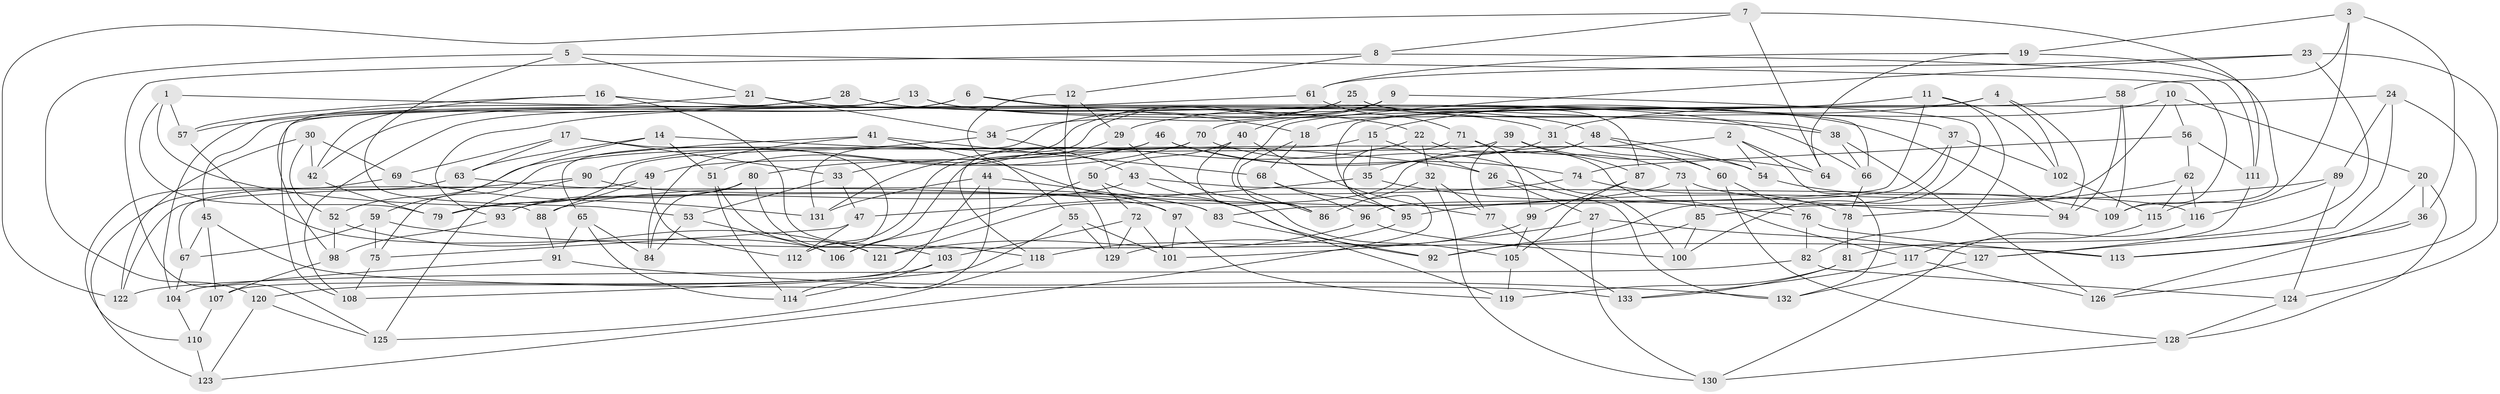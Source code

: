 // coarse degree distribution, {4: 0.7096774193548387, 6: 0.15053763440860216, 11: 0.010752688172043012, 7: 0.021505376344086023, 8: 0.043010752688172046, 9: 0.010752688172043012, 10: 0.010752688172043012, 5: 0.03225806451612903, 3: 0.010752688172043012}
// Generated by graph-tools (version 1.1) at 2025/20/03/04/25 18:20:44]
// undirected, 133 vertices, 266 edges
graph export_dot {
graph [start="1"]
  node [color=gray90,style=filled];
  1;
  2;
  3;
  4;
  5;
  6;
  7;
  8;
  9;
  10;
  11;
  12;
  13;
  14;
  15;
  16;
  17;
  18;
  19;
  20;
  21;
  22;
  23;
  24;
  25;
  26;
  27;
  28;
  29;
  30;
  31;
  32;
  33;
  34;
  35;
  36;
  37;
  38;
  39;
  40;
  41;
  42;
  43;
  44;
  45;
  46;
  47;
  48;
  49;
  50;
  51;
  52;
  53;
  54;
  55;
  56;
  57;
  58;
  59;
  60;
  61;
  62;
  63;
  64;
  65;
  66;
  67;
  68;
  69;
  70;
  71;
  72;
  73;
  74;
  75;
  76;
  77;
  78;
  79;
  80;
  81;
  82;
  83;
  84;
  85;
  86;
  87;
  88;
  89;
  90;
  91;
  92;
  93;
  94;
  95;
  96;
  97;
  98;
  99;
  100;
  101;
  102;
  103;
  104;
  105;
  106;
  107;
  108;
  109;
  110;
  111;
  112;
  113;
  114;
  115;
  116;
  117;
  118;
  119;
  120;
  121;
  122;
  123;
  124;
  125;
  126;
  127;
  128;
  129;
  130;
  131;
  132;
  133;
  1 -- 57;
  1 -- 88;
  1 -- 38;
  1 -- 79;
  2 -- 132;
  2 -- 54;
  2 -- 106;
  2 -- 64;
  3 -- 36;
  3 -- 115;
  3 -- 19;
  3 -- 58;
  4 -- 94;
  4 -- 123;
  4 -- 15;
  4 -- 102;
  5 -- 21;
  5 -- 120;
  5 -- 53;
  5 -- 109;
  6 -- 18;
  6 -- 42;
  6 -- 66;
  6 -- 108;
  7 -- 8;
  7 -- 122;
  7 -- 111;
  7 -- 64;
  8 -- 111;
  8 -- 125;
  8 -- 12;
  9 -- 51;
  9 -- 100;
  9 -- 131;
  9 -- 40;
  10 -- 56;
  10 -- 85;
  10 -- 29;
  10 -- 20;
  11 -- 83;
  11 -- 18;
  11 -- 82;
  11 -- 102;
  12 -- 55;
  12 -- 29;
  12 -- 129;
  13 -- 94;
  13 -- 38;
  13 -- 45;
  13 -- 108;
  14 -- 63;
  14 -- 59;
  14 -- 51;
  14 -- 26;
  15 -- 79;
  15 -- 26;
  15 -- 35;
  16 -- 57;
  16 -- 42;
  16 -- 22;
  16 -- 118;
  17 -- 63;
  17 -- 69;
  17 -- 112;
  17 -- 33;
  18 -- 68;
  18 -- 86;
  19 -- 109;
  19 -- 61;
  19 -- 64;
  20 -- 128;
  20 -- 113;
  20 -- 36;
  21 -- 98;
  21 -- 34;
  21 -- 31;
  22 -- 32;
  22 -- 117;
  22 -- 131;
  23 -- 81;
  23 -- 86;
  23 -- 61;
  23 -- 124;
  24 -- 89;
  24 -- 126;
  24 -- 31;
  24 -- 127;
  25 -- 65;
  25 -- 37;
  25 -- 34;
  25 -- 87;
  26 -- 132;
  26 -- 27;
  27 -- 101;
  27 -- 127;
  27 -- 130;
  28 -- 57;
  28 -- 48;
  28 -- 104;
  28 -- 66;
  29 -- 105;
  29 -- 33;
  30 -- 42;
  30 -- 69;
  30 -- 122;
  30 -- 52;
  31 -- 60;
  31 -- 35;
  32 -- 77;
  32 -- 86;
  32 -- 130;
  33 -- 53;
  33 -- 47;
  34 -- 43;
  34 -- 75;
  35 -- 47;
  35 -- 76;
  36 -- 126;
  36 -- 113;
  37 -- 102;
  37 -- 92;
  37 -- 96;
  38 -- 126;
  38 -- 66;
  39 -- 77;
  39 -- 64;
  39 -- 112;
  39 -- 87;
  40 -- 50;
  40 -- 77;
  40 -- 86;
  41 -- 68;
  41 -- 97;
  41 -- 52;
  41 -- 84;
  42 -- 79;
  43 -- 116;
  43 -- 93;
  43 -- 119;
  44 -- 114;
  44 -- 83;
  44 -- 131;
  44 -- 107;
  45 -- 67;
  45 -- 133;
  45 -- 107;
  46 -- 54;
  46 -- 74;
  46 -- 49;
  46 -- 90;
  47 -- 112;
  47 -- 75;
  48 -- 60;
  48 -- 54;
  48 -- 121;
  49 -- 112;
  49 -- 88;
  49 -- 67;
  50 -- 92;
  50 -- 72;
  50 -- 106;
  51 -- 121;
  51 -- 114;
  52 -- 98;
  52 -- 121;
  53 -- 84;
  53 -- 106;
  54 -- 109;
  55 -- 129;
  55 -- 108;
  55 -- 101;
  56 -- 111;
  56 -- 74;
  56 -- 62;
  57 -- 106;
  58 -- 94;
  58 -- 109;
  58 -- 70;
  59 -- 113;
  59 -- 67;
  59 -- 75;
  60 -- 128;
  60 -- 76;
  61 -- 93;
  61 -- 71;
  62 -- 78;
  62 -- 116;
  62 -- 115;
  63 -- 123;
  63 -- 83;
  65 -- 114;
  65 -- 91;
  65 -- 84;
  66 -- 78;
  67 -- 104;
  68 -- 95;
  68 -- 96;
  69 -- 131;
  69 -- 110;
  70 -- 100;
  70 -- 80;
  70 -- 118;
  71 -- 95;
  71 -- 99;
  71 -- 73;
  72 -- 103;
  72 -- 129;
  72 -- 101;
  73 -- 85;
  73 -- 88;
  73 -- 94;
  74 -- 79;
  74 -- 78;
  75 -- 108;
  76 -- 113;
  76 -- 82;
  77 -- 133;
  78 -- 81;
  80 -- 93;
  80 -- 84;
  80 -- 103;
  81 -- 119;
  81 -- 133;
  82 -- 124;
  82 -- 122;
  83 -- 92;
  85 -- 92;
  85 -- 100;
  87 -- 105;
  87 -- 99;
  88 -- 91;
  89 -- 124;
  89 -- 95;
  89 -- 116;
  90 -- 97;
  90 -- 125;
  90 -- 122;
  91 -- 132;
  91 -- 104;
  93 -- 98;
  95 -- 118;
  96 -- 100;
  96 -- 121;
  97 -- 101;
  97 -- 119;
  98 -- 107;
  99 -- 129;
  99 -- 105;
  102 -- 115;
  103 -- 114;
  103 -- 120;
  104 -- 110;
  105 -- 119;
  107 -- 110;
  110 -- 123;
  111 -- 127;
  115 -- 117;
  116 -- 130;
  117 -- 133;
  117 -- 126;
  118 -- 125;
  120 -- 125;
  120 -- 123;
  124 -- 128;
  127 -- 132;
  128 -- 130;
}
